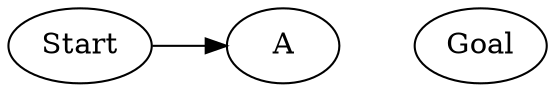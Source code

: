 digraph {
    rankdir=LR

    Start[class="extremity"]
    Goal[class="extremity"]

    A[class="start,goal"]

    Start -> A[class="start"]
    A -> Goal[class="goal" style="invis"]
}
